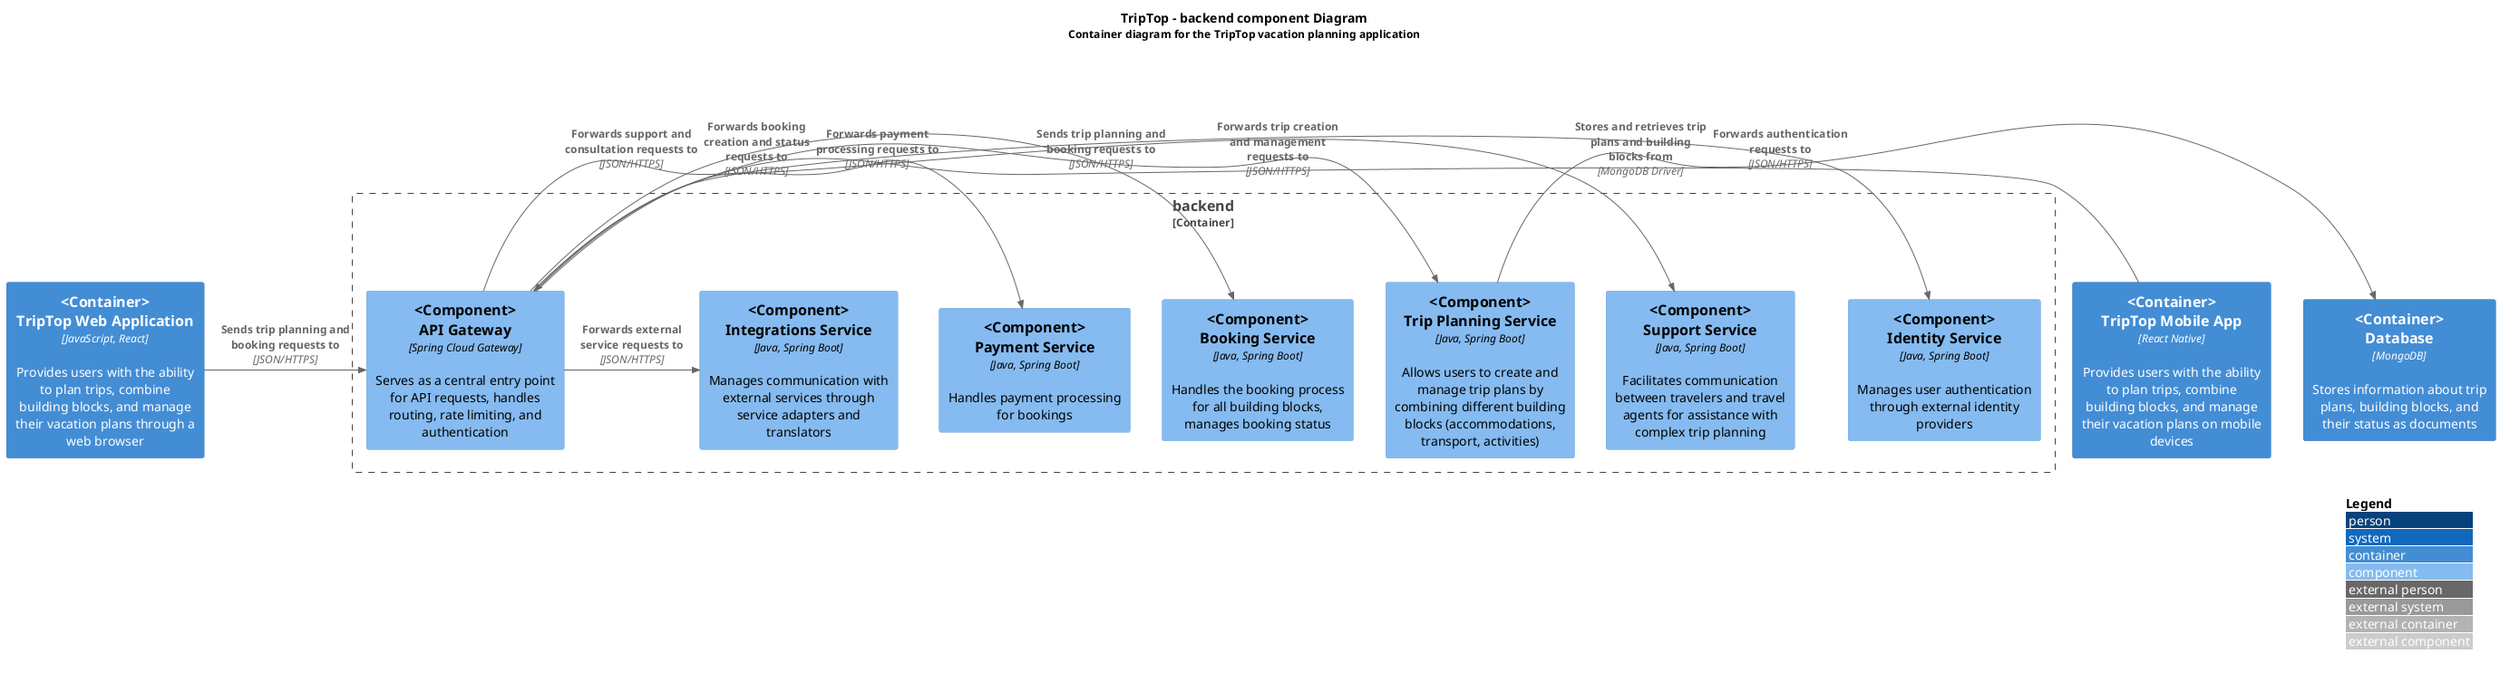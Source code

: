 @startuml

title
TripTop - backend component Diagram
<font size="12">Container diagram for the TripTop vacation planning application</font>
end title

!include <C4/C4_Context>
!include <C4/C4_Container>
!include <C4/C4_Component>


LAYOUT_TOP_DOWN()
LAYOUT_WITH_LEGEND()



    Container(webApplication, "<Container>\nTripTop Web Application", "JavaScript, React", "Provides users with the ability to plan trips, combine building blocks, and manage their vacation plans through a web browser")
    Container(mobileApp, "<Container>\nTripTop Mobile App", "React Native", "Provides users with the ability to plan trips, combine building blocks, and manage their vacation plans on mobile devices")

Container_Boundary(Backend, "backend") {

    Component(apiGateway, "<Component>\nAPI Gateway", "Spring Cloud Gateway", "Serves as a central entry point for API requests, handles routing, rate limiting, and authentication")

    Component(identityService, "<Component>\nIdentity Service", "Java, Spring Boot", "Manages user authentication through external identity providers")
    Component(supportService, "<Component>\nSupport Service", "Java, Spring Boot", "Facilitates communication between travelers and travel agents for assistance with complex trip planning")
    Component(tripPlanningService, "<Component>\nTrip Planning Service", "Java, Spring Boot", "Allows users to create and manage trip plans by combining different building blocks (accommodations, transport, activities)")
    Component(bookingService, "<Component>\nBooking Service", "Java, Spring Boot", "Handles the booking process for all building blocks, manages booking status")
    Component(paymentService, "<Component>\nPayment Service", "Java, Spring Boot", "Handles payment processing for bookings")
    Component(integrationsService, "<Component>\nIntegrations Service", "Java, Spring Boot", "Manages communication with external services through service adapters and translators")
}


Rel_R(webApplication, apiGateway, "Sends trip planning and booking requests to", "JSON/HTTPS")
Rel_R(mobileApp, apiGateway, "Sends trip planning and booking requests to", "JSON/HTTPS")

Rel_R(apiGateway, identityService, "Forwards authentication requests to", "JSON/HTTPS")
Rel_R(apiGateway, supportService, "Forwards support and consultation requests to", "JSON/HTTPS")
Rel_R(apiGateway, tripPlanningService, "Forwards trip creation and management requests to", "JSON/HTTPS")
Rel_R(apiGateway, bookingService, "Forwards booking creation and status requests to", "JSON/HTTPS")
Rel_R(apiGateway, paymentService, "Forwards payment processing requests to", "JSON/HTTPS")
Rel_R(apiGateway, integrationsService, "Forwards external service requests to", "JSON/HTTPS")

Container(database, "<Container>\nDatabase", "MongoDB", "Stores information about trip plans, building blocks, and their status as documents")

Rel_R(tripPlanningService, database, "Stores and retrieves trip plans and building blocks from", "MongoDB Driver")


@enduml
